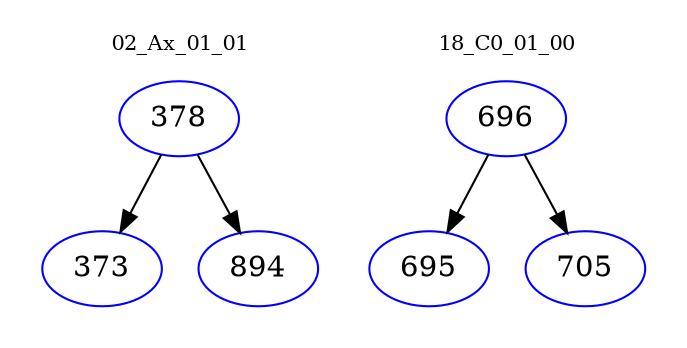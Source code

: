 digraph{
subgraph cluster_0 {
color = white
label = "02_Ax_01_01";
fontsize=10;
T0_378 [label="378", color="blue"]
T0_378 -> T0_373 [color="black"]
T0_373 [label="373", color="blue"]
T0_378 -> T0_894 [color="black"]
T0_894 [label="894", color="blue"]
}
subgraph cluster_1 {
color = white
label = "18_C0_01_00";
fontsize=10;
T1_696 [label="696", color="blue"]
T1_696 -> T1_695 [color="black"]
T1_695 [label="695", color="blue"]
T1_696 -> T1_705 [color="black"]
T1_705 [label="705", color="blue"]
}
}
